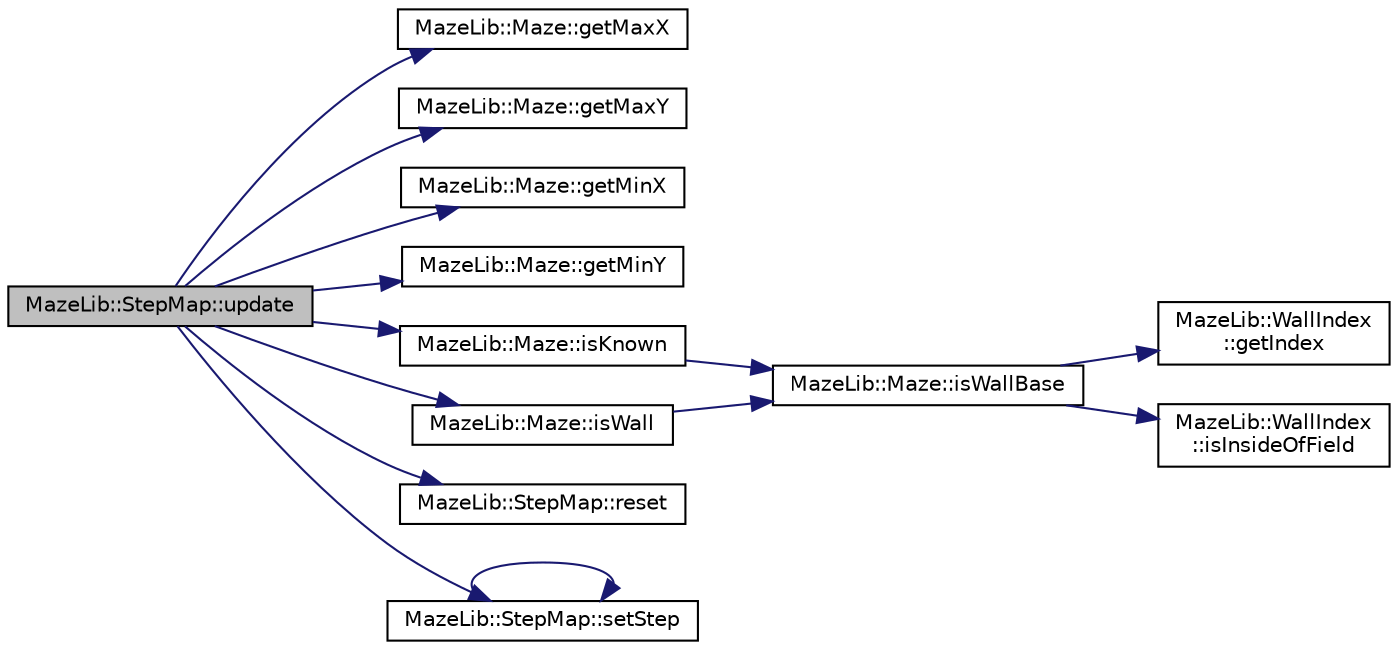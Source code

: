 digraph "MazeLib::StepMap::update"
{
 // LATEX_PDF_SIZE
  edge [fontname="Helvetica",fontsize="10",labelfontname="Helvetica",labelfontsize="10"];
  node [fontname="Helvetica",fontsize="10",shape=record];
  rankdir="LR";
  Node1 [label="MazeLib::StepMap::update",height=0.2,width=0.4,color="black", fillcolor="grey75", style="filled", fontcolor="black",tooltip="ステップマップの更新"];
  Node1 -> Node2 [color="midnightblue",fontsize="10",style="solid",fontname="Helvetica"];
  Node2 [label="MazeLib::Maze::getMaxX",height=0.2,width=0.4,color="black", fillcolor="white", style="filled",URL="$d8/d25/classMazeLib_1_1Maze.html#acdb6d2483e4e1cb07bd449da299b999f",tooltip=" "];
  Node1 -> Node3 [color="midnightblue",fontsize="10",style="solid",fontname="Helvetica"];
  Node3 [label="MazeLib::Maze::getMaxY",height=0.2,width=0.4,color="black", fillcolor="white", style="filled",URL="$d8/d25/classMazeLib_1_1Maze.html#afcf9fe5e5c5eafd9393f4c4e827fd7b5",tooltip=" "];
  Node1 -> Node4 [color="midnightblue",fontsize="10",style="solid",fontname="Helvetica"];
  Node4 [label="MazeLib::Maze::getMinX",height=0.2,width=0.4,color="black", fillcolor="white", style="filled",URL="$d8/d25/classMazeLib_1_1Maze.html#a2acf8506c0b769c5ba44b44c2a98adc7",tooltip="既知部分の迷路サイズを返す。計算量を減らすために使用。"];
  Node1 -> Node5 [color="midnightblue",fontsize="10",style="solid",fontname="Helvetica"];
  Node5 [label="MazeLib::Maze::getMinY",height=0.2,width=0.4,color="black", fillcolor="white", style="filled",URL="$d8/d25/classMazeLib_1_1Maze.html#acc89ab569077fee27b755eee07102b32",tooltip=" "];
  Node1 -> Node6 [color="midnightblue",fontsize="10",style="solid",fontname="Helvetica"];
  Node6 [label="MazeLib::Maze::isKnown",height=0.2,width=0.4,color="black", fillcolor="white", style="filled",URL="$d8/d25/classMazeLib_1_1Maze.html#a239d960e2d48de73ffcdd48b046cc208",tooltip="壁が探索済みかを返す"];
  Node6 -> Node7 [color="midnightblue",fontsize="10",style="solid",fontname="Helvetica"];
  Node7 [label="MazeLib::Maze::isWallBase",height=0.2,width=0.4,color="black", fillcolor="white", style="filled",URL="$d8/d25/classMazeLib_1_1Maze.html#a221de846e39eb32863a2b24ab9543560",tooltip="壁の確認のベース関数。迷路外を参照すると壁ありと返す。"];
  Node7 -> Node8 [color="midnightblue",fontsize="10",style="solid",fontname="Helvetica"];
  Node8 [label="MazeLib::WallIndex\l::getIndex",height=0.2,width=0.4,color="black", fillcolor="white", style="filled",URL="$d6/d8d/structMazeLib_1_1WallIndex.html#a28d5ca6fe2ee32fe06a7a3d1437566ff",tooltip="迷路内の壁を一意な通し番号として表現したIDを返す。 迷路外の壁の場合未定義動作となる。"];
  Node7 -> Node9 [color="midnightblue",fontsize="10",style="solid",fontname="Helvetica"];
  Node9 [label="MazeLib::WallIndex\l::isInsideOfField",height=0.2,width=0.4,color="black", fillcolor="white", style="filled",URL="$d6/d8d/structMazeLib_1_1WallIndex.html#ab17656c4ce938f11b042e14a1f6e01ce",tooltip="壁がフィールド内か判定する関数 x,y が (0,0)と(MAZE_SIZE-1,MAZE_SIZE-1)の間かつ、z が外周上にいない"];
  Node1 -> Node10 [color="midnightblue",fontsize="10",style="solid",fontname="Helvetica"];
  Node10 [label="MazeLib::Maze::isWall",height=0.2,width=0.4,color="black", fillcolor="white", style="filled",URL="$d8/d25/classMazeLib_1_1Maze.html#aefe7c86cad9db92885a6f6eda52b04d0",tooltip="壁の有無を返す"];
  Node10 -> Node7 [color="midnightblue",fontsize="10",style="solid",fontname="Helvetica"];
  Node1 -> Node11 [color="midnightblue",fontsize="10",style="solid",fontname="Helvetica"];
  Node11 [label="MazeLib::StepMap::reset",height=0.2,width=0.4,color="black", fillcolor="white", style="filled",URL="$d9/da9/classMazeLib_1_1StepMap.html#abe105dfa5e71b6a5d98bd6185d48b63c",tooltip="ステップマップを初期化する関数"];
  Node1 -> Node12 [color="midnightblue",fontsize="10",style="solid",fontname="Helvetica"];
  Node12 [label="MazeLib::StepMap::setStep",height=0.2,width=0.4,color="black", fillcolor="white", style="filled",URL="$d9/da9/classMazeLib_1_1StepMap.html#a14d715923bd4f411400ad714803967df",tooltip="ステップの更新"];
  Node12 -> Node12 [color="midnightblue",fontsize="10",style="solid",fontname="Helvetica"];
}
